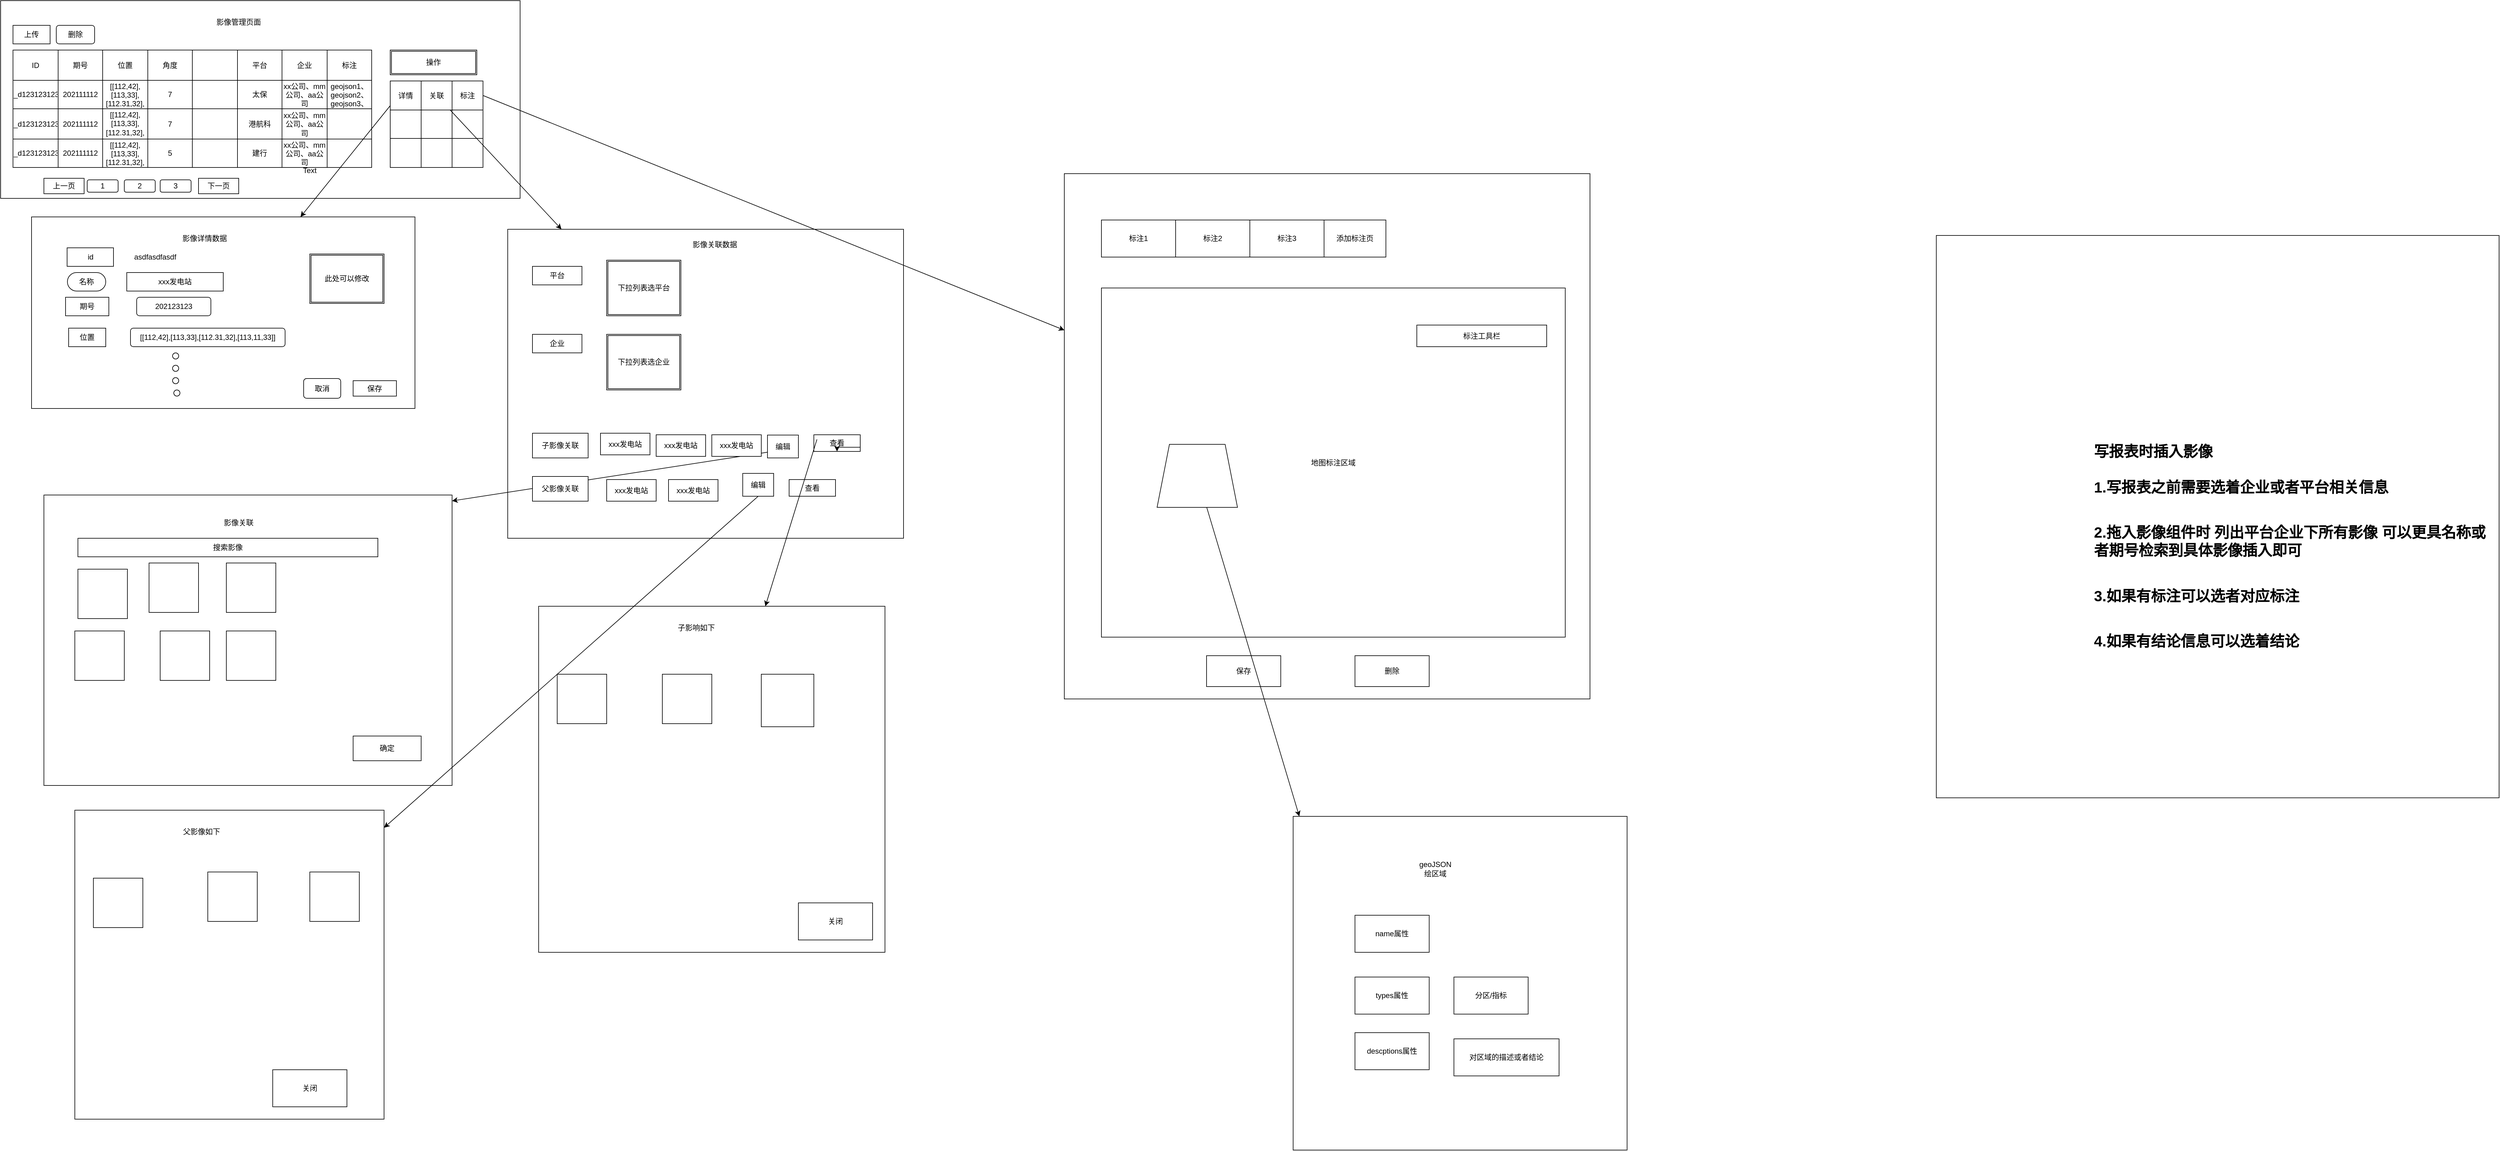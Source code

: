 <mxfile version="20.5.3" type="github"><diagram id="qrxmRqM77duy11TJZLwF" name="Page-1"><mxGraphModel dx="4124" dy="2212" grid="1" gridSize="10" guides="1" tooltips="1" connect="1" arrows="0" fold="1" page="1" pageScale="1" pageWidth="850" pageHeight="1100" math="0" shadow="0"><root><mxCell id="0"/><mxCell id="1" parent="0"/><mxCell id="xIz4t1A_rdcvLCpUZj0C-358" value="" style="rounded=0;whiteSpace=wrap;html=1;" vertex="1" parent="1"><mxGeometry y="10" width="840" height="320" as="geometry"/></mxCell><mxCell id="xIz4t1A_rdcvLCpUZj0C-208" value="" style="shape=table;startSize=0;container=1;collapsible=0;childLayout=tableLayout;" vertex="1" parent="1"><mxGeometry x="20" y="90" width="580" height="190" as="geometry"/></mxCell><mxCell id="xIz4t1A_rdcvLCpUZj0C-209" value="" style="shape=tableRow;horizontal=0;startSize=0;swimlaneHead=0;swimlaneBody=0;top=0;left=0;bottom=0;right=0;collapsible=0;dropTarget=0;fillColor=none;points=[[0,0.5],[1,0.5]];portConstraint=eastwest;" vertex="1" parent="xIz4t1A_rdcvLCpUZj0C-208"><mxGeometry width="580" height="49" as="geometry"/></mxCell><mxCell id="xIz4t1A_rdcvLCpUZj0C-210" value="ID" style="shape=partialRectangle;html=1;whiteSpace=wrap;connectable=0;overflow=hidden;fillColor=none;top=0;left=0;bottom=0;right=0;pointerEvents=1;" vertex="1" parent="xIz4t1A_rdcvLCpUZj0C-209"><mxGeometry width="73" height="49" as="geometry"><mxRectangle width="73" height="49" as="alternateBounds"/></mxGeometry></mxCell><mxCell id="xIz4t1A_rdcvLCpUZj0C-211" value="期号" style="shape=partialRectangle;html=1;whiteSpace=wrap;connectable=0;overflow=hidden;fillColor=none;top=0;left=0;bottom=0;right=0;pointerEvents=1;" vertex="1" parent="xIz4t1A_rdcvLCpUZj0C-209"><mxGeometry x="73" width="72" height="49" as="geometry"><mxRectangle width="72" height="49" as="alternateBounds"/></mxGeometry></mxCell><mxCell id="xIz4t1A_rdcvLCpUZj0C-212" value="位置" style="shape=partialRectangle;html=1;whiteSpace=wrap;connectable=0;overflow=hidden;fillColor=none;top=0;left=0;bottom=0;right=0;pointerEvents=1;" vertex="1" parent="xIz4t1A_rdcvLCpUZj0C-209"><mxGeometry x="145" width="73" height="49" as="geometry"><mxRectangle width="73" height="49" as="alternateBounds"/></mxGeometry></mxCell><mxCell id="xIz4t1A_rdcvLCpUZj0C-213" value="角度" style="shape=partialRectangle;html=1;whiteSpace=wrap;connectable=0;overflow=hidden;fillColor=none;top=0;left=0;bottom=0;right=0;pointerEvents=1;" vertex="1" parent="xIz4t1A_rdcvLCpUZj0C-209"><mxGeometry x="218" width="72" height="49" as="geometry"><mxRectangle width="72" height="49" as="alternateBounds"/></mxGeometry></mxCell><mxCell id="xIz4t1A_rdcvLCpUZj0C-214" value="" style="shape=partialRectangle;html=1;whiteSpace=wrap;connectable=0;overflow=hidden;fillColor=none;top=0;left=0;bottom=0;right=0;pointerEvents=1;" vertex="1" parent="xIz4t1A_rdcvLCpUZj0C-209"><mxGeometry x="290" width="73" height="49" as="geometry"><mxRectangle width="73" height="49" as="alternateBounds"/></mxGeometry></mxCell><mxCell id="xIz4t1A_rdcvLCpUZj0C-215" value="平台" style="shape=partialRectangle;html=1;whiteSpace=wrap;connectable=0;overflow=hidden;fillColor=none;top=0;left=0;bottom=0;right=0;pointerEvents=1;" vertex="1" parent="xIz4t1A_rdcvLCpUZj0C-209"><mxGeometry x="363" width="72" height="49" as="geometry"><mxRectangle width="72" height="49" as="alternateBounds"/></mxGeometry></mxCell><mxCell id="xIz4t1A_rdcvLCpUZj0C-216" value="企业" style="shape=partialRectangle;html=1;whiteSpace=wrap;connectable=0;overflow=hidden;fillColor=none;top=0;left=0;bottom=0;right=0;pointerEvents=1;" vertex="1" parent="xIz4t1A_rdcvLCpUZj0C-209"><mxGeometry x="435" width="73" height="49" as="geometry"><mxRectangle width="73" height="49" as="alternateBounds"/></mxGeometry></mxCell><mxCell id="xIz4t1A_rdcvLCpUZj0C-217" value="标注" style="shape=partialRectangle;html=1;whiteSpace=wrap;connectable=0;overflow=hidden;fillColor=none;top=0;left=0;bottom=0;right=0;pointerEvents=1;" vertex="1" parent="xIz4t1A_rdcvLCpUZj0C-209"><mxGeometry x="508" width="72" height="49" as="geometry"><mxRectangle width="72" height="49" as="alternateBounds"/></mxGeometry></mxCell><mxCell id="xIz4t1A_rdcvLCpUZj0C-218" value="" style="shape=tableRow;horizontal=0;startSize=0;swimlaneHead=0;swimlaneBody=0;top=0;left=0;bottom=0;right=0;collapsible=0;dropTarget=0;fillColor=none;points=[[0,0.5],[1,0.5]];portConstraint=eastwest;" vertex="1" parent="xIz4t1A_rdcvLCpUZj0C-208"><mxGeometry y="49" width="580" height="46" as="geometry"/></mxCell><mxCell id="xIz4t1A_rdcvLCpUZj0C-219" value="_d123123123" style="shape=partialRectangle;html=1;whiteSpace=wrap;connectable=0;overflow=hidden;fillColor=none;top=0;left=0;bottom=0;right=0;pointerEvents=1;" vertex="1" parent="xIz4t1A_rdcvLCpUZj0C-218"><mxGeometry width="73" height="46" as="geometry"><mxRectangle width="73" height="46" as="alternateBounds"/></mxGeometry></mxCell><mxCell id="xIz4t1A_rdcvLCpUZj0C-220" value="202111112" style="shape=partialRectangle;html=1;whiteSpace=wrap;connectable=0;overflow=hidden;fillColor=none;top=0;left=0;bottom=0;right=0;pointerEvents=1;" vertex="1" parent="xIz4t1A_rdcvLCpUZj0C-218"><mxGeometry x="73" width="72" height="46" as="geometry"><mxRectangle width="72" height="46" as="alternateBounds"/></mxGeometry></mxCell><mxCell id="xIz4t1A_rdcvLCpUZj0C-221" value="[[112,42],[113,33],[112.31,32],[113.11,33]]" style="shape=partialRectangle;html=1;whiteSpace=wrap;connectable=0;overflow=hidden;fillColor=none;top=0;left=0;bottom=0;right=0;pointerEvents=1;" vertex="1" parent="xIz4t1A_rdcvLCpUZj0C-218"><mxGeometry x="145" width="73" height="46" as="geometry"><mxRectangle width="73" height="46" as="alternateBounds"/></mxGeometry></mxCell><mxCell id="xIz4t1A_rdcvLCpUZj0C-222" value="7" style="shape=partialRectangle;html=1;whiteSpace=wrap;connectable=0;overflow=hidden;fillColor=none;top=0;left=0;bottom=0;right=0;pointerEvents=1;" vertex="1" parent="xIz4t1A_rdcvLCpUZj0C-218"><mxGeometry x="218" width="72" height="46" as="geometry"><mxRectangle width="72" height="46" as="alternateBounds"/></mxGeometry></mxCell><mxCell id="xIz4t1A_rdcvLCpUZj0C-223" value="" style="shape=partialRectangle;html=1;whiteSpace=wrap;connectable=0;overflow=hidden;fillColor=none;top=0;left=0;bottom=0;right=0;pointerEvents=1;" vertex="1" parent="xIz4t1A_rdcvLCpUZj0C-218"><mxGeometry x="290" width="73" height="46" as="geometry"><mxRectangle width="73" height="46" as="alternateBounds"/></mxGeometry></mxCell><mxCell id="xIz4t1A_rdcvLCpUZj0C-224" value="太保" style="shape=partialRectangle;html=1;whiteSpace=wrap;connectable=0;overflow=hidden;fillColor=none;top=0;left=0;bottom=0;right=0;pointerEvents=1;" vertex="1" parent="xIz4t1A_rdcvLCpUZj0C-218"><mxGeometry x="363" width="72" height="46" as="geometry"><mxRectangle width="72" height="46" as="alternateBounds"/></mxGeometry></mxCell><mxCell id="xIz4t1A_rdcvLCpUZj0C-225" value="xx公司、mm公司、aa公司" style="shape=partialRectangle;html=1;whiteSpace=wrap;connectable=0;overflow=hidden;fillColor=none;top=0;left=0;bottom=0;right=0;pointerEvents=1;" vertex="1" parent="xIz4t1A_rdcvLCpUZj0C-218"><mxGeometry x="435" width="73" height="46" as="geometry"><mxRectangle width="73" height="46" as="alternateBounds"/></mxGeometry></mxCell><mxCell id="xIz4t1A_rdcvLCpUZj0C-226" value="geojson1、geojson2、&lt;br&gt;geojson3、" style="shape=partialRectangle;html=1;whiteSpace=wrap;connectable=0;overflow=hidden;fillColor=none;top=0;left=0;bottom=0;right=0;pointerEvents=1;" vertex="1" parent="xIz4t1A_rdcvLCpUZj0C-218"><mxGeometry x="508" width="72" height="46" as="geometry"><mxRectangle width="72" height="46" as="alternateBounds"/></mxGeometry></mxCell><mxCell id="xIz4t1A_rdcvLCpUZj0C-227" value="" style="shape=tableRow;horizontal=0;startSize=0;swimlaneHead=0;swimlaneBody=0;top=0;left=0;bottom=0;right=0;collapsible=0;dropTarget=0;fillColor=none;points=[[0,0.5],[1,0.5]];portConstraint=eastwest;" vertex="1" parent="xIz4t1A_rdcvLCpUZj0C-208"><mxGeometry y="95" width="580" height="49" as="geometry"/></mxCell><mxCell id="xIz4t1A_rdcvLCpUZj0C-228" value="_d123123123" style="shape=partialRectangle;html=1;whiteSpace=wrap;connectable=0;overflow=hidden;fillColor=none;top=0;left=0;bottom=0;right=0;pointerEvents=1;" vertex="1" parent="xIz4t1A_rdcvLCpUZj0C-227"><mxGeometry width="73" height="49" as="geometry"><mxRectangle width="73" height="49" as="alternateBounds"/></mxGeometry></mxCell><mxCell id="xIz4t1A_rdcvLCpUZj0C-229" value="202111112" style="shape=partialRectangle;html=1;whiteSpace=wrap;connectable=0;overflow=hidden;fillColor=none;top=0;left=0;bottom=0;right=0;pointerEvents=1;" vertex="1" parent="xIz4t1A_rdcvLCpUZj0C-227"><mxGeometry x="73" width="72" height="49" as="geometry"><mxRectangle width="72" height="49" as="alternateBounds"/></mxGeometry></mxCell><mxCell id="xIz4t1A_rdcvLCpUZj0C-230" value="[[112,42],[113,33],[112.31,32],[113,11,33]]" style="shape=partialRectangle;html=1;whiteSpace=wrap;connectable=0;overflow=hidden;fillColor=none;top=0;left=0;bottom=0;right=0;pointerEvents=1;" vertex="1" parent="xIz4t1A_rdcvLCpUZj0C-227"><mxGeometry x="145" width="73" height="49" as="geometry"><mxRectangle width="73" height="49" as="alternateBounds"/></mxGeometry></mxCell><mxCell id="xIz4t1A_rdcvLCpUZj0C-231" value="7" style="shape=partialRectangle;html=1;whiteSpace=wrap;connectable=0;overflow=hidden;fillColor=none;top=0;left=0;bottom=0;right=0;pointerEvents=1;" vertex="1" parent="xIz4t1A_rdcvLCpUZj0C-227"><mxGeometry x="218" width="72" height="49" as="geometry"><mxRectangle width="72" height="49" as="alternateBounds"/></mxGeometry></mxCell><mxCell id="xIz4t1A_rdcvLCpUZj0C-232" value="" style="shape=partialRectangle;html=1;whiteSpace=wrap;connectable=0;overflow=hidden;fillColor=none;top=0;left=0;bottom=0;right=0;pointerEvents=1;" vertex="1" parent="xIz4t1A_rdcvLCpUZj0C-227"><mxGeometry x="290" width="73" height="49" as="geometry"><mxRectangle width="73" height="49" as="alternateBounds"/></mxGeometry></mxCell><mxCell id="xIz4t1A_rdcvLCpUZj0C-233" value="港航科" style="shape=partialRectangle;html=1;whiteSpace=wrap;connectable=0;overflow=hidden;fillColor=none;top=0;left=0;bottom=0;right=0;pointerEvents=1;" vertex="1" parent="xIz4t1A_rdcvLCpUZj0C-227"><mxGeometry x="363" width="72" height="49" as="geometry"><mxRectangle width="72" height="49" as="alternateBounds"/></mxGeometry></mxCell><mxCell id="xIz4t1A_rdcvLCpUZj0C-234" value="xx公司、mm公司、aa公司" style="shape=partialRectangle;html=1;whiteSpace=wrap;connectable=0;overflow=hidden;fillColor=none;top=0;left=0;bottom=0;right=0;pointerEvents=1;" vertex="1" parent="xIz4t1A_rdcvLCpUZj0C-227"><mxGeometry x="435" width="73" height="49" as="geometry"><mxRectangle width="73" height="49" as="alternateBounds"/></mxGeometry></mxCell><mxCell id="xIz4t1A_rdcvLCpUZj0C-235" value="" style="shape=partialRectangle;html=1;whiteSpace=wrap;connectable=0;overflow=hidden;fillColor=none;top=0;left=0;bottom=0;right=0;pointerEvents=1;" vertex="1" parent="xIz4t1A_rdcvLCpUZj0C-227"><mxGeometry x="508" width="72" height="49" as="geometry"><mxRectangle width="72" height="49" as="alternateBounds"/></mxGeometry></mxCell><mxCell id="xIz4t1A_rdcvLCpUZj0C-236" value="" style="shape=tableRow;horizontal=0;startSize=0;swimlaneHead=0;swimlaneBody=0;top=0;left=0;bottom=0;right=0;collapsible=0;dropTarget=0;fillColor=none;points=[[0,0.5],[1,0.5]];portConstraint=eastwest;" vertex="1" parent="xIz4t1A_rdcvLCpUZj0C-208"><mxGeometry y="144" width="580" height="46" as="geometry"/></mxCell><mxCell id="xIz4t1A_rdcvLCpUZj0C-237" value="_d123123123" style="shape=partialRectangle;html=1;whiteSpace=wrap;connectable=0;overflow=hidden;fillColor=none;top=0;left=0;bottom=0;right=0;pointerEvents=1;" vertex="1" parent="xIz4t1A_rdcvLCpUZj0C-236"><mxGeometry width="73" height="46" as="geometry"><mxRectangle width="73" height="46" as="alternateBounds"/></mxGeometry></mxCell><mxCell id="xIz4t1A_rdcvLCpUZj0C-238" value="202111112" style="shape=partialRectangle;html=1;whiteSpace=wrap;connectable=0;overflow=hidden;fillColor=none;top=0;left=0;bottom=0;right=0;pointerEvents=1;" vertex="1" parent="xIz4t1A_rdcvLCpUZj0C-236"><mxGeometry x="73" width="72" height="46" as="geometry"><mxRectangle width="72" height="46" as="alternateBounds"/></mxGeometry></mxCell><mxCell id="xIz4t1A_rdcvLCpUZj0C-239" value="[[112,42],[113,33],[112.31,32],[113,11,33]]" style="shape=partialRectangle;html=1;whiteSpace=wrap;connectable=0;overflow=hidden;fillColor=none;top=0;left=0;bottom=0;right=0;pointerEvents=1;" vertex="1" parent="xIz4t1A_rdcvLCpUZj0C-236"><mxGeometry x="145" width="73" height="46" as="geometry"><mxRectangle width="73" height="46" as="alternateBounds"/></mxGeometry></mxCell><mxCell id="xIz4t1A_rdcvLCpUZj0C-240" value="5" style="shape=partialRectangle;html=1;whiteSpace=wrap;connectable=0;overflow=hidden;fillColor=none;top=0;left=0;bottom=0;right=0;pointerEvents=1;" vertex="1" parent="xIz4t1A_rdcvLCpUZj0C-236"><mxGeometry x="218" width="72" height="46" as="geometry"><mxRectangle width="72" height="46" as="alternateBounds"/></mxGeometry></mxCell><mxCell id="xIz4t1A_rdcvLCpUZj0C-241" value="" style="shape=partialRectangle;html=1;whiteSpace=wrap;connectable=0;overflow=hidden;fillColor=none;top=0;left=0;bottom=0;right=0;pointerEvents=1;" vertex="1" parent="xIz4t1A_rdcvLCpUZj0C-236"><mxGeometry x="290" width="73" height="46" as="geometry"><mxRectangle width="73" height="46" as="alternateBounds"/></mxGeometry></mxCell><mxCell id="xIz4t1A_rdcvLCpUZj0C-242" value="建行" style="shape=partialRectangle;html=1;whiteSpace=wrap;connectable=0;overflow=hidden;fillColor=none;top=0;left=0;bottom=0;right=0;pointerEvents=1;" vertex="1" parent="xIz4t1A_rdcvLCpUZj0C-236"><mxGeometry x="363" width="72" height="46" as="geometry"><mxRectangle width="72" height="46" as="alternateBounds"/></mxGeometry></mxCell><mxCell id="xIz4t1A_rdcvLCpUZj0C-243" value="xx公司、mm公司、aa公司" style="shape=partialRectangle;html=1;whiteSpace=wrap;connectable=0;overflow=hidden;fillColor=none;top=0;left=0;bottom=0;right=0;pointerEvents=1;" vertex="1" parent="xIz4t1A_rdcvLCpUZj0C-236"><mxGeometry x="435" width="73" height="46" as="geometry"><mxRectangle width="73" height="46" as="alternateBounds"/></mxGeometry></mxCell><mxCell id="xIz4t1A_rdcvLCpUZj0C-244" value="" style="shape=partialRectangle;html=1;whiteSpace=wrap;connectable=0;overflow=hidden;fillColor=none;top=0;left=0;bottom=0;right=0;pointerEvents=1;" vertex="1" parent="xIz4t1A_rdcvLCpUZj0C-236"><mxGeometry x="508" width="72" height="46" as="geometry"><mxRectangle width="72" height="46" as="alternateBounds"/></mxGeometry></mxCell><mxCell id="xIz4t1A_rdcvLCpUZj0C-246" value="" style="shape=partialRectangle;html=1;whiteSpace=wrap;connectable=0;overflow=hidden;fillColor=none;top=0;left=0;bottom=0;right=0;pointerEvents=1;" vertex="1" parent="1"><mxGeometry x="220" y="460" width="88" height="70" as="geometry"><mxRectangle width="88" height="70" as="alternateBounds"/></mxGeometry></mxCell><mxCell id="xIz4t1A_rdcvLCpUZj0C-323" value="操作" style="shape=ext;double=1;rounded=0;whiteSpace=wrap;html=1;" vertex="1" parent="1"><mxGeometry x="630" y="90" width="140" height="40" as="geometry"/></mxCell><mxCell id="xIz4t1A_rdcvLCpUZj0C-341" value="" style="shape=table;startSize=0;container=1;collapsible=0;childLayout=tableLayout;" vertex="1" parent="1"><mxGeometry x="630" y="140" width="150" height="140" as="geometry"/></mxCell><mxCell id="xIz4t1A_rdcvLCpUZj0C-342" value="" style="shape=tableRow;horizontal=0;startSize=0;swimlaneHead=0;swimlaneBody=0;top=0;left=0;bottom=0;right=0;collapsible=0;dropTarget=0;fillColor=none;points=[[0,0.5],[1,0.5]];portConstraint=eastwest;" vertex="1" parent="xIz4t1A_rdcvLCpUZj0C-341"><mxGeometry width="150" height="47" as="geometry"/></mxCell><mxCell id="xIz4t1A_rdcvLCpUZj0C-343" value="详情" style="shape=partialRectangle;html=1;whiteSpace=wrap;connectable=0;overflow=hidden;fillColor=none;top=0;left=0;bottom=0;right=0;pointerEvents=1;" vertex="1" parent="xIz4t1A_rdcvLCpUZj0C-342"><mxGeometry width="50" height="47" as="geometry"><mxRectangle width="50" height="47" as="alternateBounds"/></mxGeometry></mxCell><mxCell id="xIz4t1A_rdcvLCpUZj0C-344" value="关联" style="shape=partialRectangle;html=1;whiteSpace=wrap;connectable=0;overflow=hidden;fillColor=none;top=0;left=0;bottom=0;right=0;pointerEvents=1;" vertex="1" parent="xIz4t1A_rdcvLCpUZj0C-342"><mxGeometry x="50" width="50" height="47" as="geometry"><mxRectangle width="50" height="47" as="alternateBounds"/></mxGeometry></mxCell><mxCell id="xIz4t1A_rdcvLCpUZj0C-345" value="标注" style="shape=partialRectangle;html=1;whiteSpace=wrap;connectable=0;overflow=hidden;fillColor=none;top=0;left=0;bottom=0;right=0;pointerEvents=1;" vertex="1" parent="xIz4t1A_rdcvLCpUZj0C-342"><mxGeometry x="100" width="50" height="47" as="geometry"><mxRectangle width="50" height="47" as="alternateBounds"/></mxGeometry></mxCell><mxCell id="xIz4t1A_rdcvLCpUZj0C-346" value="" style="shape=tableRow;horizontal=0;startSize=0;swimlaneHead=0;swimlaneBody=0;top=0;left=0;bottom=0;right=0;collapsible=0;dropTarget=0;fillColor=none;points=[[0,0.5],[1,0.5]];portConstraint=eastwest;" vertex="1" parent="xIz4t1A_rdcvLCpUZj0C-341"><mxGeometry y="47" width="150" height="46" as="geometry"/></mxCell><mxCell id="xIz4t1A_rdcvLCpUZj0C-347" value="" style="shape=partialRectangle;html=1;whiteSpace=wrap;connectable=0;overflow=hidden;fillColor=none;top=0;left=0;bottom=0;right=0;pointerEvents=1;" vertex="1" parent="xIz4t1A_rdcvLCpUZj0C-346"><mxGeometry width="50" height="46" as="geometry"><mxRectangle width="50" height="46" as="alternateBounds"/></mxGeometry></mxCell><mxCell id="xIz4t1A_rdcvLCpUZj0C-348" value="" style="shape=partialRectangle;html=1;whiteSpace=wrap;connectable=0;overflow=hidden;fillColor=none;top=0;left=0;bottom=0;right=0;pointerEvents=1;" vertex="1" parent="xIz4t1A_rdcvLCpUZj0C-346"><mxGeometry x="50" width="50" height="46" as="geometry"><mxRectangle width="50" height="46" as="alternateBounds"/></mxGeometry></mxCell><mxCell id="xIz4t1A_rdcvLCpUZj0C-349" value="" style="shape=partialRectangle;html=1;whiteSpace=wrap;connectable=0;overflow=hidden;fillColor=none;top=0;left=0;bottom=0;right=0;pointerEvents=1;" vertex="1" parent="xIz4t1A_rdcvLCpUZj0C-346"><mxGeometry x="100" width="50" height="46" as="geometry"><mxRectangle width="50" height="46" as="alternateBounds"/></mxGeometry></mxCell><mxCell id="xIz4t1A_rdcvLCpUZj0C-350" value="" style="shape=tableRow;horizontal=0;startSize=0;swimlaneHead=0;swimlaneBody=0;top=0;left=0;bottom=0;right=0;collapsible=0;dropTarget=0;fillColor=none;points=[[0,0.5],[1,0.5]];portConstraint=eastwest;" vertex="1" parent="xIz4t1A_rdcvLCpUZj0C-341"><mxGeometry y="93" width="150" height="47" as="geometry"/></mxCell><mxCell id="xIz4t1A_rdcvLCpUZj0C-351" value="" style="shape=partialRectangle;html=1;whiteSpace=wrap;connectable=0;overflow=hidden;fillColor=none;top=0;left=0;bottom=0;right=0;pointerEvents=1;" vertex="1" parent="xIz4t1A_rdcvLCpUZj0C-350"><mxGeometry width="50" height="47" as="geometry"><mxRectangle width="50" height="47" as="alternateBounds"/></mxGeometry></mxCell><mxCell id="xIz4t1A_rdcvLCpUZj0C-352" value="" style="shape=partialRectangle;html=1;whiteSpace=wrap;connectable=0;overflow=hidden;fillColor=none;top=0;left=0;bottom=0;right=0;pointerEvents=1;" vertex="1" parent="xIz4t1A_rdcvLCpUZj0C-350"><mxGeometry x="50" width="50" height="47" as="geometry"><mxRectangle width="50" height="47" as="alternateBounds"/></mxGeometry></mxCell><mxCell id="xIz4t1A_rdcvLCpUZj0C-353" value="" style="shape=partialRectangle;html=1;whiteSpace=wrap;connectable=0;overflow=hidden;fillColor=none;top=0;left=0;bottom=0;right=0;pointerEvents=1;" vertex="1" parent="xIz4t1A_rdcvLCpUZj0C-350"><mxGeometry x="100" width="50" height="47" as="geometry"><mxRectangle width="50" height="47" as="alternateBounds"/></mxGeometry></mxCell><mxCell id="xIz4t1A_rdcvLCpUZj0C-359" value="Text" style="text;html=1;strokeColor=none;fillColor=none;align=center;verticalAlign=middle;whiteSpace=wrap;rounded=0;" vertex="1" parent="1"><mxGeometry x="470" y="270" width="60" height="30" as="geometry"/></mxCell><mxCell id="xIz4t1A_rdcvLCpUZj0C-360" value="影像管理页面" style="text;html=1;strokeColor=none;fillColor=none;align=center;verticalAlign=middle;whiteSpace=wrap;rounded=0;" vertex="1" parent="1"><mxGeometry x="320" y="30" width="130" height="30" as="geometry"/></mxCell><mxCell id="xIz4t1A_rdcvLCpUZj0C-361" value="1" style="rounded=1;whiteSpace=wrap;html=1;" vertex="1" parent="1"><mxGeometry x="140" y="300" width="50" height="20" as="geometry"/></mxCell><mxCell id="xIz4t1A_rdcvLCpUZj0C-362" value="2" style="rounded=1;whiteSpace=wrap;html=1;" vertex="1" parent="1"><mxGeometry x="200" y="300" width="50" height="20" as="geometry"/></mxCell><mxCell id="xIz4t1A_rdcvLCpUZj0C-363" value="3" style="rounded=1;whiteSpace=wrap;html=1;" vertex="1" parent="1"><mxGeometry x="258" y="300" width="50" height="20" as="geometry"/></mxCell><mxCell id="xIz4t1A_rdcvLCpUZj0C-364" value="下一页" style="rounded=0;whiteSpace=wrap;html=1;" vertex="1" parent="1"><mxGeometry x="320" y="297.5" width="65" height="25" as="geometry"/></mxCell><mxCell id="xIz4t1A_rdcvLCpUZj0C-365" value="上一页" style="rounded=0;whiteSpace=wrap;html=1;" vertex="1" parent="1"><mxGeometry x="70" y="297.5" width="65" height="25" as="geometry"/></mxCell><mxCell id="xIz4t1A_rdcvLCpUZj0C-368" value="" style="endArrow=classic;html=1;rounded=0;" edge="1" parent="1" source="xIz4t1A_rdcvLCpUZj0C-342" target="xIz4t1A_rdcvLCpUZj0C-369"><mxGeometry width="50" height="50" relative="1" as="geometry"><mxPoint x="480" y="370" as="sourcePoint"/><mxPoint x="100" y="390" as="targetPoint"/><Array as="points"><mxPoint x="630" y="180"/></Array></mxGeometry></mxCell><mxCell id="xIz4t1A_rdcvLCpUZj0C-369" value="" style="rounded=0;whiteSpace=wrap;html=1;" vertex="1" parent="1"><mxGeometry x="50" y="360" width="620" height="310" as="geometry"/></mxCell><mxCell id="xIz4t1A_rdcvLCpUZj0C-371" value="影像详情数据" style="text;html=1;strokeColor=none;fillColor=none;align=center;verticalAlign=middle;whiteSpace=wrap;rounded=0;" vertex="1" parent="1"><mxGeometry x="270" y="380" width="120" height="30" as="geometry"/></mxCell><mxCell id="xIz4t1A_rdcvLCpUZj0C-372" value="期号" style="rounded=0;whiteSpace=wrap;html=1;" vertex="1" parent="1"><mxGeometry x="105" y="490" width="70" height="30" as="geometry"/></mxCell><mxCell id="xIz4t1A_rdcvLCpUZj0C-373" value="202123123" style="rounded=1;whiteSpace=wrap;html=1;" vertex="1" parent="1"><mxGeometry x="220" y="490" width="120" height="30" as="geometry"/></mxCell><mxCell id="xIz4t1A_rdcvLCpUZj0C-374" value="id" style="rounded=0;whiteSpace=wrap;html=1;" vertex="1" parent="1"><mxGeometry x="107.5" y="410" width="75" height="30" as="geometry"/></mxCell><mxCell id="xIz4t1A_rdcvLCpUZj0C-375" value="asdfasdfasdf" style="text;html=1;strokeColor=none;fillColor=none;align=center;verticalAlign=middle;whiteSpace=wrap;rounded=0;" vertex="1" parent="1"><mxGeometry x="220" y="410" width="60" height="30" as="geometry"/></mxCell><mxCell id="xIz4t1A_rdcvLCpUZj0C-376" value="位置" style="rounded=0;whiteSpace=wrap;html=1;" vertex="1" parent="1"><mxGeometry x="110" y="540" width="60" height="30" as="geometry"/></mxCell><mxCell id="xIz4t1A_rdcvLCpUZj0C-377" value="[[112,42],[113,33],[112.31,32],[113,11,33]]" style="rounded=1;whiteSpace=wrap;html=1;" vertex="1" parent="1"><mxGeometry x="210" y="540" width="250" height="30" as="geometry"/></mxCell><mxCell id="xIz4t1A_rdcvLCpUZj0C-379" value="" style="ellipse;whiteSpace=wrap;html=1;aspect=fixed;" vertex="1" parent="1"><mxGeometry x="278" y="600" width="10" height="10" as="geometry"/></mxCell><mxCell id="xIz4t1A_rdcvLCpUZj0C-380" value="" style="ellipse;whiteSpace=wrap;html=1;aspect=fixed;" vertex="1" parent="1"><mxGeometry x="278" y="580" width="10" height="10" as="geometry"/></mxCell><mxCell id="xIz4t1A_rdcvLCpUZj0C-381" value="" style="ellipse;whiteSpace=wrap;html=1;aspect=fixed;" vertex="1" parent="1"><mxGeometry x="278" y="620" width="10" height="10" as="geometry"/></mxCell><mxCell id="xIz4t1A_rdcvLCpUZj0C-382" value="" style="ellipse;whiteSpace=wrap;html=1;aspect=fixed;" vertex="1" parent="1"><mxGeometry x="280" y="640" width="10" height="10" as="geometry"/></mxCell><mxCell id="xIz4t1A_rdcvLCpUZj0C-385" value="" style="endArrow=classic;html=1;rounded=0;" edge="1" parent="1" source="xIz4t1A_rdcvLCpUZj0C-342" target="xIz4t1A_rdcvLCpUZj0C-386"><mxGeometry width="50" height="50" relative="1" as="geometry"><mxPoint x="770" y="470" as="sourcePoint"/><mxPoint x="920" y="420" as="targetPoint"/></mxGeometry></mxCell><mxCell id="xIz4t1A_rdcvLCpUZj0C-386" value="" style="rounded=0;whiteSpace=wrap;html=1;" vertex="1" parent="1"><mxGeometry x="820" y="380" width="640" height="500" as="geometry"/></mxCell><mxCell id="xIz4t1A_rdcvLCpUZj0C-387" value="上传" style="rounded=0;whiteSpace=wrap;html=1;" vertex="1" parent="1"><mxGeometry x="20" y="50" width="60" height="30" as="geometry"/></mxCell><mxCell id="xIz4t1A_rdcvLCpUZj0C-388" value="删除" style="rounded=1;whiteSpace=wrap;html=1;" vertex="1" parent="1"><mxGeometry x="90" y="50" width="62" height="30" as="geometry"/></mxCell><mxCell id="xIz4t1A_rdcvLCpUZj0C-389" value="此处可以修改" style="shape=ext;double=1;rounded=0;whiteSpace=wrap;html=1;" vertex="1" parent="1"><mxGeometry x="500" y="420" width="120" height="80" as="geometry"/></mxCell><mxCell id="xIz4t1A_rdcvLCpUZj0C-390" value="保存" style="rounded=0;whiteSpace=wrap;html=1;" vertex="1" parent="1"><mxGeometry x="570" y="625" width="70" height="25" as="geometry"/></mxCell><mxCell id="xIz4t1A_rdcvLCpUZj0C-391" value="取消" style="rounded=1;whiteSpace=wrap;html=1;" vertex="1" parent="1"><mxGeometry x="490" y="621.5" width="60" height="32" as="geometry"/></mxCell><mxCell id="xIz4t1A_rdcvLCpUZj0C-392" value="平台" style="rounded=0;whiteSpace=wrap;html=1;" vertex="1" parent="1"><mxGeometry x="860" y="440" width="80" height="30" as="geometry"/></mxCell><mxCell id="xIz4t1A_rdcvLCpUZj0C-393" value="下拉列表选平台" style="shape=ext;double=1;rounded=0;whiteSpace=wrap;html=1;" vertex="1" parent="1"><mxGeometry x="980" y="430" width="120" height="90" as="geometry"/></mxCell><mxCell id="xIz4t1A_rdcvLCpUZj0C-394" value="企业" style="rounded=0;whiteSpace=wrap;html=1;" vertex="1" parent="1"><mxGeometry x="860" y="550" width="80" height="30" as="geometry"/></mxCell><mxCell id="xIz4t1A_rdcvLCpUZj0C-395" value="下拉列表选企业" style="shape=ext;double=1;rounded=0;whiteSpace=wrap;html=1;" vertex="1" parent="1"><mxGeometry x="980" y="550" width="120" height="90" as="geometry"/></mxCell><mxCell id="xIz4t1A_rdcvLCpUZj0C-396" value="子影像关联" style="whiteSpace=wrap;html=1;align=center;" vertex="1" parent="1"><mxGeometry x="860" y="710" width="90" height="40" as="geometry"/></mxCell><mxCell id="xIz4t1A_rdcvLCpUZj0C-397" value="" style="endArrow=classic;html=1;rounded=0;exitX=0;exitY=0.75;exitDx=0;exitDy=0;" edge="1" parent="1" source="xIz4t1A_rdcvLCpUZj0C-465"><mxGeometry width="50" height="50" relative="1" as="geometry"><mxPoint x="720" y="780" as="sourcePoint"/><mxPoint x="730" y="819.535" as="targetPoint"/></mxGeometry></mxCell><mxCell id="xIz4t1A_rdcvLCpUZj0C-399" value="" style="rounded=0;whiteSpace=wrap;html=1;" vertex="1" parent="1"><mxGeometry x="70" y="810" width="660" height="470" as="geometry"/></mxCell><mxCell id="xIz4t1A_rdcvLCpUZj0C-401" value="影像关联" style="text;html=1;strokeColor=none;fillColor=none;align=center;verticalAlign=middle;whiteSpace=wrap;rounded=0;" vertex="1" parent="1"><mxGeometry x="355" y="840" width="60" height="30" as="geometry"/></mxCell><mxCell id="xIz4t1A_rdcvLCpUZj0C-402" value="" style="whiteSpace=wrap;html=1;aspect=fixed;" vertex="1" parent="1"><mxGeometry x="125" y="930" width="80" height="80" as="geometry"/></mxCell><mxCell id="xIz4t1A_rdcvLCpUZj0C-403" value="" style="whiteSpace=wrap;html=1;aspect=fixed;" vertex="1" parent="1"><mxGeometry x="240" y="920" width="80" height="80" as="geometry"/></mxCell><mxCell id="xIz4t1A_rdcvLCpUZj0C-404" value="" style="whiteSpace=wrap;html=1;aspect=fixed;" vertex="1" parent="1"><mxGeometry x="365" y="920" width="80" height="80" as="geometry"/></mxCell><mxCell id="xIz4t1A_rdcvLCpUZj0C-405" value="" style="whiteSpace=wrap;html=1;aspect=fixed;" vertex="1" parent="1"><mxGeometry x="120" y="1030" width="80" height="80" as="geometry"/></mxCell><mxCell id="xIz4t1A_rdcvLCpUZj0C-406" value="" style="whiteSpace=wrap;html=1;aspect=fixed;" vertex="1" parent="1"><mxGeometry x="258" y="1030" width="80" height="80" as="geometry"/></mxCell><mxCell id="xIz4t1A_rdcvLCpUZj0C-407" value="" style="whiteSpace=wrap;html=1;aspect=fixed;" vertex="1" parent="1"><mxGeometry x="365" y="1030" width="80" height="80" as="geometry"/></mxCell><mxCell id="xIz4t1A_rdcvLCpUZj0C-408" value="搜索影像" style="rounded=0;whiteSpace=wrap;html=1;" vertex="1" parent="1"><mxGeometry x="125" y="880" width="485" height="30" as="geometry"/></mxCell><mxCell id="xIz4t1A_rdcvLCpUZj0C-409" value="确定" style="rounded=0;whiteSpace=wrap;html=1;" vertex="1" parent="1"><mxGeometry x="570" y="1200" width="110" height="40" as="geometry"/></mxCell><mxCell id="xIz4t1A_rdcvLCpUZj0C-410" value="名称" style="rounded=1;whiteSpace=wrap;html=1;arcSize=50;" vertex="1" parent="1"><mxGeometry x="108" y="450" width="62" height="30" as="geometry"/></mxCell><mxCell id="xIz4t1A_rdcvLCpUZj0C-412" value="xxx发电站" style="rounded=0;whiteSpace=wrap;html=1;" vertex="1" parent="1"><mxGeometry x="204" y="450" width="156" height="30" as="geometry"/></mxCell><mxCell id="xIz4t1A_rdcvLCpUZj0C-413" value="xxx发电站" style="rounded=0;whiteSpace=wrap;html=1;" vertex="1" parent="1"><mxGeometry x="970" y="710" width="80" height="35" as="geometry"/></mxCell><mxCell id="xIz4t1A_rdcvLCpUZj0C-414" value="父影像关联" style="whiteSpace=wrap;html=1;align=center;" vertex="1" parent="1"><mxGeometry x="860" y="780" width="90" height="40" as="geometry"/></mxCell><mxCell id="xIz4t1A_rdcvLCpUZj0C-415" value="xxx发电站" style="rounded=0;whiteSpace=wrap;html=1;" vertex="1" parent="1"><mxGeometry x="980" y="785" width="80" height="35" as="geometry"/></mxCell><mxCell id="xIz4t1A_rdcvLCpUZj0C-416" value="xxx发电站" style="rounded=0;whiteSpace=wrap;html=1;" vertex="1" parent="1"><mxGeometry x="1060" y="712.5" width="80" height="35" as="geometry"/></mxCell><mxCell id="xIz4t1A_rdcvLCpUZj0C-417" value="xxx发电站" style="rounded=0;whiteSpace=wrap;html=1;" vertex="1" parent="1"><mxGeometry x="1150" y="712.5" width="80" height="35" as="geometry"/></mxCell><mxCell id="xIz4t1A_rdcvLCpUZj0C-418" value="查看" style="rounded=0;whiteSpace=wrap;html=1;" vertex="1" parent="1"><mxGeometry x="1315" y="712.5" width="75" height="27" as="geometry"/></mxCell><mxCell id="xIz4t1A_rdcvLCpUZj0C-419" value="查看" style="rounded=0;whiteSpace=wrap;html=1;" vertex="1" parent="1"><mxGeometry x="1275" y="785" width="75" height="27" as="geometry"/></mxCell><mxCell id="xIz4t1A_rdcvLCpUZj0C-421" value="xxx发电站" style="rounded=0;whiteSpace=wrap;html=1;" vertex="1" parent="1"><mxGeometry x="1080" y="785" width="80" height="35" as="geometry"/></mxCell><mxCell id="xIz4t1A_rdcvLCpUZj0C-422" value="" style="whiteSpace=wrap;html=1;aspect=fixed;" vertex="1" parent="1"><mxGeometry x="870" y="990" width="560" height="560" as="geometry"/></mxCell><mxCell id="xIz4t1A_rdcvLCpUZj0C-423" value="" style="endArrow=classic;html=1;rounded=0;" edge="1" parent="1" target="xIz4t1A_rdcvLCpUZj0C-422"><mxGeometry width="50" height="50" relative="1" as="geometry"><mxPoint x="1320" y="720" as="sourcePoint"/><mxPoint x="1370" y="670" as="targetPoint"/></mxGeometry></mxCell><mxCell id="xIz4t1A_rdcvLCpUZj0C-424" value="子影响如下" style="text;html=1;strokeColor=none;fillColor=none;align=center;verticalAlign=middle;whiteSpace=wrap;rounded=0;" vertex="1" parent="1"><mxGeometry x="1040" y="1010" width="170" height="30" as="geometry"/></mxCell><mxCell id="xIz4t1A_rdcvLCpUZj0C-425" value="" style="whiteSpace=wrap;html=1;aspect=fixed;" vertex="1" parent="1"><mxGeometry x="900" y="1100" width="80" height="80" as="geometry"/></mxCell><mxCell id="xIz4t1A_rdcvLCpUZj0C-426" value="" style="whiteSpace=wrap;html=1;aspect=fixed;" vertex="1" parent="1"><mxGeometry x="1070" y="1100" width="80" height="80" as="geometry"/></mxCell><mxCell id="xIz4t1A_rdcvLCpUZj0C-427" value="" style="whiteSpace=wrap;html=1;aspect=fixed;" vertex="1" parent="1"><mxGeometry x="1230" y="1100" width="85" height="85" as="geometry"/></mxCell><mxCell id="xIz4t1A_rdcvLCpUZj0C-429" value="" style="whiteSpace=wrap;html=1;aspect=fixed;" vertex="1" parent="1"><mxGeometry x="120" y="1320" width="500" height="500" as="geometry"/></mxCell><mxCell id="xIz4t1A_rdcvLCpUZj0C-430" value="" style="whiteSpace=wrap;html=1;aspect=fixed;" vertex="1" parent="1"><mxGeometry x="150" y="1430" width="80" height="80" as="geometry"/></mxCell><mxCell id="xIz4t1A_rdcvLCpUZj0C-431" value="" style="whiteSpace=wrap;html=1;aspect=fixed;" vertex="1" parent="1"><mxGeometry x="335" y="1420" width="80" height="80" as="geometry"/></mxCell><mxCell id="xIz4t1A_rdcvLCpUZj0C-432" value="" style="whiteSpace=wrap;html=1;aspect=fixed;" vertex="1" parent="1"><mxGeometry x="500" y="1420" width="80" height="80" as="geometry"/></mxCell><mxCell id="xIz4t1A_rdcvLCpUZj0C-433" value="父影像如下" style="text;html=1;strokeColor=none;fillColor=none;align=center;verticalAlign=middle;whiteSpace=wrap;rounded=0;" vertex="1" parent="1"><mxGeometry x="270" y="1340" width="110" height="30" as="geometry"/></mxCell><mxCell id="xIz4t1A_rdcvLCpUZj0C-434" value="" style="endArrow=classic;html=1;rounded=0;exitX=1;exitY=0.5;exitDx=0;exitDy=0;" edge="1" parent="1" source="xIz4t1A_rdcvLCpUZj0C-342" target="xIz4t1A_rdcvLCpUZj0C-435"><mxGeometry width="50" height="50" relative="1" as="geometry"><mxPoint x="940" y="230" as="sourcePoint"/><mxPoint x="1760" y="330" as="targetPoint"/></mxGeometry></mxCell><mxCell id="xIz4t1A_rdcvLCpUZj0C-435" value="" style="whiteSpace=wrap;html=1;aspect=fixed;" vertex="1" parent="1"><mxGeometry x="1720" y="290" width="850" height="850" as="geometry"/></mxCell><mxCell id="xIz4t1A_rdcvLCpUZj0C-436" value="地图标注区域" style="rounded=0;whiteSpace=wrap;html=1;" vertex="1" parent="1"><mxGeometry x="1780" y="475" width="750" height="565" as="geometry"/></mxCell><mxCell id="xIz4t1A_rdcvLCpUZj0C-437" value="保存" style="rounded=0;whiteSpace=wrap;html=1;" vertex="1" parent="1"><mxGeometry x="1950" y="1070" width="120" height="50" as="geometry"/></mxCell><mxCell id="xIz4t1A_rdcvLCpUZj0C-438" value="标注1" style="rounded=0;whiteSpace=wrap;html=1;" vertex="1" parent="1"><mxGeometry x="1780" y="365" width="120" height="60" as="geometry"/></mxCell><mxCell id="xIz4t1A_rdcvLCpUZj0C-439" value="标注2" style="rounded=0;whiteSpace=wrap;html=1;" vertex="1" parent="1"><mxGeometry x="1900" y="365" width="120" height="60" as="geometry"/></mxCell><mxCell id="xIz4t1A_rdcvLCpUZj0C-440" value="标注3" style="rounded=0;whiteSpace=wrap;html=1;" vertex="1" parent="1"><mxGeometry x="2020" y="365" width="120" height="60" as="geometry"/></mxCell><mxCell id="xIz4t1A_rdcvLCpUZj0C-441" value="添加标注页" style="rounded=0;whiteSpace=wrap;html=1;" vertex="1" parent="1"><mxGeometry x="2140" y="365" width="100" height="60" as="geometry"/></mxCell><mxCell id="xIz4t1A_rdcvLCpUZj0C-445" value="删除" style="rounded=0;whiteSpace=wrap;html=1;" vertex="1" parent="1"><mxGeometry x="2190" y="1070" width="120" height="50" as="geometry"/></mxCell><mxCell id="xIz4t1A_rdcvLCpUZj0C-447" value="标注工具栏" style="rounded=0;whiteSpace=wrap;html=1;" vertex="1" parent="1"><mxGeometry x="2290" y="535" width="210" height="35" as="geometry"/></mxCell><mxCell id="xIz4t1A_rdcvLCpUZj0C-448" style="edgeStyle=orthogonalEdgeStyle;rounded=0;orthogonalLoop=1;jettySize=auto;html=1;exitX=0.5;exitY=1;exitDx=0;exitDy=0;" edge="1" parent="1" source="xIz4t1A_rdcvLCpUZj0C-447" target="xIz4t1A_rdcvLCpUZj0C-447"><mxGeometry relative="1" as="geometry"/></mxCell><mxCell id="xIz4t1A_rdcvLCpUZj0C-450" value="" style="shape=trapezoid;perimeter=trapezoidPerimeter;whiteSpace=wrap;html=1;fixedSize=1;" vertex="1" parent="1"><mxGeometry x="1870" y="728" width="130" height="102" as="geometry"/></mxCell><mxCell id="xIz4t1A_rdcvLCpUZj0C-451" value="" style="endArrow=classic;html=1;rounded=0;" edge="1" parent="1" source="xIz4t1A_rdcvLCpUZj0C-450"><mxGeometry width="50" height="50" relative="1" as="geometry"><mxPoint x="2040" y="1540" as="sourcePoint"/><mxPoint x="2100" y="1330" as="targetPoint"/></mxGeometry></mxCell><mxCell id="xIz4t1A_rdcvLCpUZj0C-452" value="" style="whiteSpace=wrap;html=1;aspect=fixed;" vertex="1" parent="1"><mxGeometry x="2090" y="1330" width="540" height="540" as="geometry"/></mxCell><mxCell id="xIz4t1A_rdcvLCpUZj0C-453" value="geoJSON绘区域" style="text;html=1;strokeColor=none;fillColor=none;align=center;verticalAlign=middle;whiteSpace=wrap;rounded=0;" vertex="1" parent="1"><mxGeometry x="2290" y="1400" width="60" height="30" as="geometry"/></mxCell><mxCell id="xIz4t1A_rdcvLCpUZj0C-454" value="name属性" style="rounded=0;whiteSpace=wrap;html=1;" vertex="1" parent="1"><mxGeometry x="2190" y="1490" width="120" height="60" as="geometry"/></mxCell><mxCell id="xIz4t1A_rdcvLCpUZj0C-455" value="types属性" style="rounded=0;whiteSpace=wrap;html=1;" vertex="1" parent="1"><mxGeometry x="2190" y="1590" width="120" height="60" as="geometry"/></mxCell><mxCell id="xIz4t1A_rdcvLCpUZj0C-456" value="descptions属性" style="rounded=0;whiteSpace=wrap;html=1;" vertex="1" parent="1"><mxGeometry x="2190" y="1680" width="120" height="60" as="geometry"/></mxCell><mxCell id="xIz4t1A_rdcvLCpUZj0C-457" value="分区/指标" style="rounded=0;whiteSpace=wrap;html=1;" vertex="1" parent="1"><mxGeometry x="2350" y="1590" width="120" height="60" as="geometry"/></mxCell><mxCell id="xIz4t1A_rdcvLCpUZj0C-458" value="对区域的描述或者结论" style="rounded=0;whiteSpace=wrap;html=1;" vertex="1" parent="1"><mxGeometry x="2350" y="1690" width="170" height="60" as="geometry"/></mxCell><mxCell id="xIz4t1A_rdcvLCpUZj0C-459" value="" style="endArrow=classic;html=1;rounded=0;exitX=0.5;exitY=1;exitDx=0;exitDy=0;" edge="1" parent="1" source="xIz4t1A_rdcvLCpUZj0C-466" target="xIz4t1A_rdcvLCpUZj0C-429"><mxGeometry width="50" height="50" relative="1" as="geometry"><mxPoint x="1460" y="930" as="sourcePoint"/><mxPoint x="1510" y="880" as="targetPoint"/></mxGeometry></mxCell><mxCell id="xIz4t1A_rdcvLCpUZj0C-460" value="关闭" style="rounded=0;whiteSpace=wrap;html=1;" vertex="1" parent="1"><mxGeometry x="440" y="1740" width="120" height="60" as="geometry"/></mxCell><mxCell id="xIz4t1A_rdcvLCpUZj0C-461" value="关闭" style="rounded=0;whiteSpace=wrap;html=1;" vertex="1" parent="1"><mxGeometry x="1290" y="1470" width="120" height="60" as="geometry"/></mxCell><mxCell id="xIz4t1A_rdcvLCpUZj0C-463" style="edgeStyle=orthogonalEdgeStyle;rounded=0;orthogonalLoop=1;jettySize=auto;html=1;exitX=1;exitY=0.75;exitDx=0;exitDy=0;entryX=0.5;entryY=1;entryDx=0;entryDy=0;" edge="1" parent="1" source="xIz4t1A_rdcvLCpUZj0C-418" target="xIz4t1A_rdcvLCpUZj0C-418"><mxGeometry relative="1" as="geometry"/></mxCell><mxCell id="xIz4t1A_rdcvLCpUZj0C-464" value="影像关联数据" style="text;html=1;strokeColor=none;fillColor=none;align=center;verticalAlign=middle;whiteSpace=wrap;rounded=0;" vertex="1" parent="1"><mxGeometry x="1090" y="390" width="130" height="30" as="geometry"/></mxCell><mxCell id="xIz4t1A_rdcvLCpUZj0C-465" value="编辑" style="rounded=0;whiteSpace=wrap;html=1;" vertex="1" parent="1"><mxGeometry x="1240" y="713" width="50" height="37" as="geometry"/></mxCell><mxCell id="xIz4t1A_rdcvLCpUZj0C-466" value="编辑" style="rounded=0;whiteSpace=wrap;html=1;" vertex="1" parent="1"><mxGeometry x="1200" y="775" width="50" height="37" as="geometry"/></mxCell><mxCell id="xIz4t1A_rdcvLCpUZj0C-467" value="" style="whiteSpace=wrap;html=1;aspect=fixed;" vertex="1" parent="1"><mxGeometry x="3130" y="390" width="910" height="910" as="geometry"/></mxCell><mxCell id="xIz4t1A_rdcvLCpUZj0C-468" value="&lt;h1&gt;写报表时插入影像&lt;br&gt;&lt;br&gt;1.写报表之前需要选着企业或者平台相关信息&lt;/h1&gt;&lt;h1&gt;&lt;br&gt;2.拖入影像组件时 列出平台企业下所有影像 可以更具名称或者期号检索到具体影像插入即可&lt;br&gt;&lt;br&gt;&lt;/h1&gt;&lt;h1&gt;3.如果有标注可以选者对应标注&lt;br&gt;&lt;br&gt;&lt;/h1&gt;&lt;h1&gt;4.如果有结论信息可以选着结论&amp;nbsp;&lt;/h1&gt;" style="text;html=1;strokeColor=none;fillColor=none;spacing=5;spacingTop=-20;whiteSpace=wrap;overflow=hidden;rounded=0;" vertex="1" parent="1"><mxGeometry x="3380" y="720" width="660" height="550" as="geometry"/></mxCell></root></mxGraphModel></diagram></mxfile>